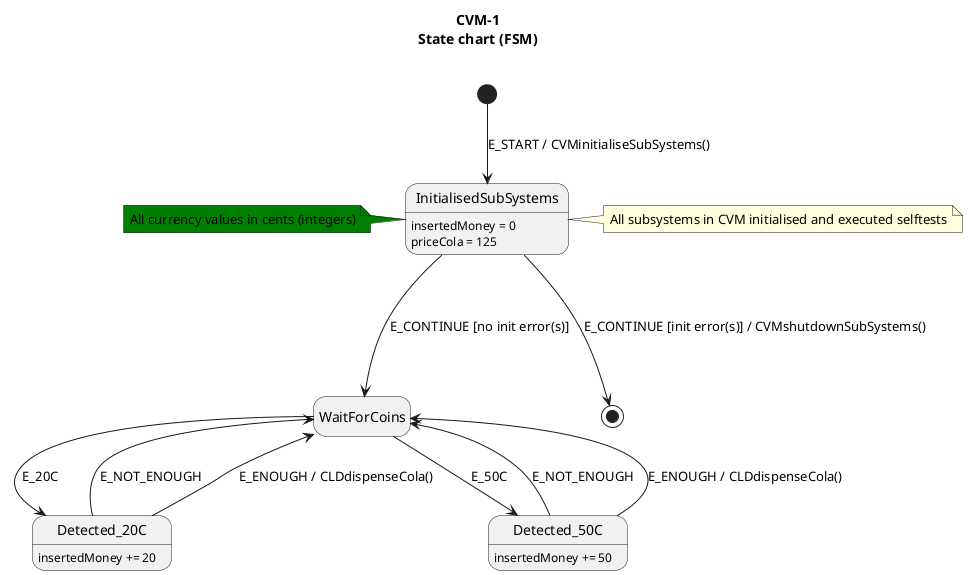 @startuml

hide empty description

title CVM-1\nState chart (FSM)\n

[*] --> InitialisedSubSystems : E_START / CVMinitialiseSubSystems()
InitialisedSubSystems : insertedMoney = 0
InitialisedSubSystems : priceCola = 125
InitialisedSubSystems ---> WaitForCoins : E_CONTINUE [no init error(s)]
InitialisedSubSystems ---> [*] : E_CONTINUE [init error(s)] / CVMshutdownSubSystems()

WaitForCoins --> Detected_20C : E_20C
Detected_20C : insertedMoney += 20
Detected_20C -up-> WaitForCoins : E_NOT_ENOUGH
Detected_20C --> WaitForCoins : E_ENOUGH / CLDdispenseCola()

WaitForCoins --> Detected_50C : E_50C
Detected_50C : insertedMoney += 50
Detected_50C -up-> WaitForCoins : E_NOT_ENOUGH
Detected_50C --> WaitForCoins : E_ENOUGH / CLDdispenseCola()

note right of InitialisedSubSystems
    All subsystems in CVM initialised and executed selftests
end note

note left of InitialisedSubSystems #green
    All currency values in cents (integers)
end note

@enduml
